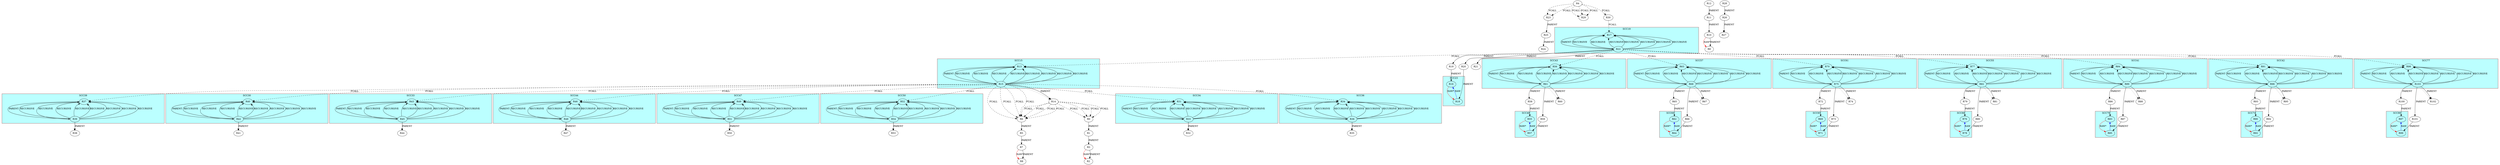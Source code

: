 digraph g {
	"0" [label="R0"];
	"1" [label="R1"];
	"2" [label="R2"];
	"3" [label="R3"];
	"4" [label="R4"];
	"5" [label="R5"];
	"6" [label="R6"];
	"7" [label="R7"];
	"8" [label="R8"];
	"9" [label="R9"];
	"10" [label="R10"];
	"11" [label="R11"];
	"12" [label="R12"];
	"13" [label="R13"];
	"14" [label="R14"];
	"15" [label="R15"];
	"16" [label="R16"];
	"17" [label="R17"];
	"18" [label="R18"];
	"19" [label="R19"];
	"20" [label="R20"];
	"21" [label="R21"];
	"22" [label="R22"];
	"23" [label="R23"];
	"24" [label="R24"];
	"25" [label="R25"];
	"26" [label="R26"];
	"27" [label="R27"];
	"28" [label="R28"];
	"29" [label="R29"];
	"30" [label="R30"];
	"31" [label="R31"];
	"32" [label="R32"];
	"33" [label="R33"];
	"34" [label="R34"];
	"35" [label="R35"];
	"36" [label="R36"];
	"37" [label="R37"];
	"38" [label="R38"];
	"39" [label="R39"];
	"40" [label="R40"];
	"41" [label="R41"];
	"42" [label="R42"];
	"43" [label="R43"];
	"44" [label="R44"];
	"45" [label="R45"];
	"46" [label="R46"];
	"47" [label="R47"];
	"48" [label="R48"];
	"49" [label="R49"];
	"50" [label="R50"];
	"51" [label="R51"];
	"52" [label="R52"];
	"53" [label="R53"];
	"54" [label="R54"];
	"55" [label="R55"];
	"56" [label="R56"];
	"57" [label="R57"];
	"58" [label="R58"];
	"59" [label="R59"];
	"60" [label="R60"];
	"61" [label="R61"];
	"62" [label="R62"];
	"63" [label="R63"];
	"64" [label="R64"];
	"65" [label="R65"];
	"66" [label="R66"];
	"67" [label="R67"];
	"68" [label="R68"];
	"69" [label="R69"];
	"70" [label="R70"];
	"71" [label="R71"];
	"72" [label="R72"];
	"73" [label="R73"];
	"74" [label="R74"];
	"75" [label="R75"];
	"76" [label="R76"];
	"77" [label="R77"];
	"78" [label="R78"];
	"79" [label="R79"];
	"80" [label="R80"];
	"81" [label="R81"];
	"82" [label="R82"];
	"83" [label="R83"];
	"84" [label="R84"];
	"85" [label="R85"];
	"86" [label="R86"];
	"87" [label="R87"];
	"88" [label="R88"];
	"89" [label="R89"];
	"90" [label="R90"];
	"91" [label="R91"];
	"92" [label="R92"];
	"93" [label="R93"];
	"94" [label="R94"];
	"95" [label="R95"];
	"96" [label="R96"];
	"97" [label="R97"];
	"98" [label="R98"];
	"99" [label="R99"];
	"100" [label="R100"];
	"101" [label="R101"];
	"102" [label="R102"];
	"103" [label="R103"];


	"3" -> "2" [label="RAW*" color="red" penwidth =1];

	"0" -> "1" [label="PARENT" color="black" penwidth =1];

	"3" -> "2" [label="PARENT" color="black" penwidth =1];

	"1" -> "3" [label="PARENT" color="black" penwidth =1];

	"7" -> "8" [label="RAW*" color="red" penwidth =1];

	"6" -> "5" [label="PARENT" color="black" penwidth =1];

	"5" -> "7" [label="PARENT" color="black" penwidth =1];

	"7" -> "8" [label="PARENT" color="black" penwidth =1];

	"10" -> "9" [label="RAW*" color="red" penwidth =1];

	"10" -> "9" [label="PARENT" color="black" penwidth =1];

	"11" -> "10" [label="PARENT" color="black" penwidth =1];

	"12" -> "11" [label="PARENT" color="black" penwidth =1];

	"15" -> "14" [style=dotted];

	"15" -> "13" [label="RECURSIVE" color="black" penwidth =1];

	"15" -> "13" [label="RECURSIVE" color="black" penwidth =1];

	"15" -> "13" [label="RECURSIVE" color="black" penwidth =1];

	"15" -> "13" [label="RECURSIVE" color="black" penwidth =1];

	"15" -> "13" [label="RECURSIVE" color="black" penwidth =1];

	"15" -> "13" [label="RECURSIVE" color="black" penwidth =1];

	"15" -> "13" [label="RECURSIVE" color="black" penwidth =1];

	"15" -> "13" [label="RECURSIVE" color="black" penwidth =1];

	"15" -> "14" [label="PARENT" color="black" penwidth =1];

	"13" -> "15" [label="PARENT" color="black" penwidth =1];

	"16" -> "18" [label="RAW*" color="red" penwidth =1];

	"18" -> "16" [label="RAW" color="blue" penwidth =1];

	"22" -> "21" [style=dotted];

	"22" -> "17" [label="RECURSIVE" color="black" penwidth =1];

	"22" -> "17" [label="RECURSIVE" color="black" penwidth =1];

	"22" -> "17" [label="RECURSIVE" color="black" penwidth =1];

	"22" -> "17" [label="RECURSIVE" color="black" penwidth =1];

	"22" -> "17" [label="RECURSIVE" color="black" penwidth =1];

	"22" -> "17" [label="RECURSIVE" color="black" penwidth =1];

	"22" -> "17" [label="RECURSIVE" color="black" penwidth =1];

	"19" -> "16" [label="PARENT" color="black" penwidth =1];

	"20" -> "18" [label="PARENT" color="black" penwidth =1];

	"22" -> "19" [label="PARENT" color="black" penwidth =1];

	"22" -> "20" [label="PARENT" color="black" penwidth =1];

	"22" -> "21" [label="PARENT" color="black" penwidth =1];

	"17" -> "22" [label="PARENT" color="black" penwidth =1];

	"25" -> "24" [label="PARENT" color="black" penwidth =1];

	"23" -> "25" [label="PARENT" color="black" penwidth =1];

	"26" -> "27" [style=dotted];

	"28" -> "26" [label="PARENT" color="black" penwidth =1];

	"26" -> "27" [label="PARENT" color="black" penwidth =1];

	"33" -> "32" [style=dotted];

	"33" -> "31" [label="RECURSIVE" color="black" penwidth =1];

	"33" -> "31" [label="RECURSIVE" color="black" penwidth =1];

	"33" -> "31" [label="RECURSIVE" color="black" penwidth =1];

	"33" -> "31" [label="RECURSIVE" color="black" penwidth =1];

	"33" -> "31" [label="RECURSIVE" color="black" penwidth =1];

	"33" -> "31" [label="RECURSIVE" color="black" penwidth =1];

	"33" -> "31" [label="RECURSIVE" color="black" penwidth =1];

	"33" -> "31" [label="RECURSIVE" color="black" penwidth =1];

	"33" -> "32" [label="PARENT" color="black" penwidth =1];

	"31" -> "33" [label="PARENT" color="black" penwidth =1];

	"36" -> "35" [style=dotted];

	"36" -> "34" [label="RECURSIVE" color="black" penwidth =1];

	"36" -> "34" [label="RECURSIVE" color="black" penwidth =1];

	"36" -> "34" [label="RECURSIVE" color="black" penwidth =1];

	"36" -> "34" [label="RECURSIVE" color="black" penwidth =1];

	"36" -> "34" [label="RECURSIVE" color="black" penwidth =1];

	"36" -> "34" [label="RECURSIVE" color="black" penwidth =1];

	"36" -> "34" [label="RECURSIVE" color="black" penwidth =1];

	"36" -> "34" [label="RECURSIVE" color="black" penwidth =1];

	"36" -> "35" [label="PARENT" color="black" penwidth =1];

	"34" -> "36" [label="PARENT" color="black" penwidth =1];

	"39" -> "38" [style=dotted];

	"39" -> "37" [label="RECURSIVE" color="black" penwidth =1];

	"39" -> "37" [label="RECURSIVE" color="black" penwidth =1];

	"39" -> "37" [label="RECURSIVE" color="black" penwidth =1];

	"39" -> "37" [label="RECURSIVE" color="black" penwidth =1];

	"39" -> "37" [label="RECURSIVE" color="black" penwidth =1];

	"39" -> "37" [label="RECURSIVE" color="black" penwidth =1];

	"39" -> "37" [label="RECURSIVE" color="black" penwidth =1];

	"39" -> "37" [label="RECURSIVE" color="black" penwidth =1];

	"39" -> "38" [label="PARENT" color="black" penwidth =1];

	"37" -> "39" [label="PARENT" color="black" penwidth =1];

	"42" -> "41" [style=dotted];

	"42" -> "40" [label="RECURSIVE" color="black" penwidth =1];

	"42" -> "40" [label="RECURSIVE" color="black" penwidth =1];

	"42" -> "40" [label="RECURSIVE" color="black" penwidth =1];

	"42" -> "40" [label="RECURSIVE" color="black" penwidth =1];

	"42" -> "40" [label="RECURSIVE" color="black" penwidth =1];

	"42" -> "40" [label="RECURSIVE" color="black" penwidth =1];

	"42" -> "40" [label="RECURSIVE" color="black" penwidth =1];

	"42" -> "40" [label="RECURSIVE" color="black" penwidth =1];

	"42" -> "41" [label="PARENT" color="black" penwidth =1];

	"40" -> "42" [label="PARENT" color="black" penwidth =1];

	"45" -> "44" [style=dotted];

	"45" -> "43" [label="RECURSIVE" color="black" penwidth =1];

	"45" -> "43" [label="RECURSIVE" color="black" penwidth =1];

	"45" -> "43" [label="RECURSIVE" color="black" penwidth =1];

	"45" -> "43" [label="RECURSIVE" color="black" penwidth =1];

	"45" -> "43" [label="RECURSIVE" color="black" penwidth =1];

	"45" -> "43" [label="RECURSIVE" color="black" penwidth =1];

	"45" -> "43" [label="RECURSIVE" color="black" penwidth =1];

	"45" -> "43" [label="RECURSIVE" color="black" penwidth =1];

	"45" -> "44" [label="PARENT" color="black" penwidth =1];

	"43" -> "45" [label="PARENT" color="black" penwidth =1];

	"48" -> "47" [style=dotted];

	"48" -> "46" [label="RECURSIVE" color="black" penwidth =1];

	"48" -> "46" [label="RECURSIVE" color="black" penwidth =1];

	"48" -> "46" [label="RECURSIVE" color="black" penwidth =1];

	"48" -> "46" [label="RECURSIVE" color="black" penwidth =1];

	"48" -> "46" [label="RECURSIVE" color="black" penwidth =1];

	"48" -> "46" [label="RECURSIVE" color="black" penwidth =1];

	"48" -> "46" [label="RECURSIVE" color="black" penwidth =1];

	"48" -> "46" [label="RECURSIVE" color="black" penwidth =1];

	"48" -> "47" [label="PARENT" color="black" penwidth =1];

	"46" -> "48" [label="PARENT" color="black" penwidth =1];

	"51" -> "50" [style=dotted];

	"51" -> "49" [label="RECURSIVE" color="black" penwidth =1];

	"51" -> "49" [label="RECURSIVE" color="black" penwidth =1];

	"51" -> "49" [label="RECURSIVE" color="black" penwidth =1];

	"51" -> "49" [label="RECURSIVE" color="black" penwidth =1];

	"51" -> "49" [label="RECURSIVE" color="black" penwidth =1];

	"51" -> "49" [label="RECURSIVE" color="black" penwidth =1];

	"51" -> "49" [label="RECURSIVE" color="black" penwidth =1];

	"51" -> "49" [label="RECURSIVE" color="black" penwidth =1];

	"51" -> "50" [label="PARENT" color="black" penwidth =1];

	"49" -> "51" [label="PARENT" color="black" penwidth =1];

	"54" -> "53" [style=dotted];

	"54" -> "52" [label="RECURSIVE" color="black" penwidth =1];

	"54" -> "52" [label="RECURSIVE" color="black" penwidth =1];

	"54" -> "52" [label="RECURSIVE" color="black" penwidth =1];

	"54" -> "52" [label="RECURSIVE" color="black" penwidth =1];

	"54" -> "52" [label="RECURSIVE" color="black" penwidth =1];

	"54" -> "52" [label="RECURSIVE" color="black" penwidth =1];

	"54" -> "52" [label="RECURSIVE" color="black" penwidth =1];

	"54" -> "52" [label="RECURSIVE" color="black" penwidth =1];

	"54" -> "53" [label="PARENT" color="black" penwidth =1];

	"52" -> "54" [label="PARENT" color="black" penwidth =1];

	"55" -> "57" [label="RAW*" color="red" penwidth =1];

	"57" -> "55" [label="RAW" color="blue" penwidth =1];

	"61" -> "60" [style=dotted];

	"61" -> "56" [label="RECURSIVE" color="black" penwidth =1];

	"61" -> "56" [label="RECURSIVE" color="black" penwidth =1];

	"61" -> "56" [label="RECURSIVE" color="black" penwidth =1];

	"61" -> "56" [label="RECURSIVE" color="black" penwidth =1];

	"61" -> "56" [label="RECURSIVE" color="black" penwidth =1];

	"61" -> "56" [label="RECURSIVE" color="black" penwidth =1];

	"61" -> "56" [label="RECURSIVE" color="black" penwidth =1];

	"58" -> "55" [label="PARENT" color="black" penwidth =1];

	"59" -> "57" [label="PARENT" color="black" penwidth =1];

	"61" -> "58" [label="PARENT" color="black" penwidth =1];

	"61" -> "59" [label="PARENT" color="black" penwidth =1];

	"61" -> "60" [label="PARENT" color="black" penwidth =1];

	"56" -> "61" [label="PARENT" color="black" penwidth =1];

	"62" -> "64" [label="RAW*" color="red" penwidth =1];

	"64" -> "62" [label="RAW" color="blue" penwidth =1];

	"68" -> "67" [style=dotted];

	"68" -> "63" [label="RECURSIVE" color="black" penwidth =1];

	"68" -> "63" [label="RECURSIVE" color="black" penwidth =1];

	"68" -> "63" [label="RECURSIVE" color="black" penwidth =1];

	"68" -> "63" [label="RECURSIVE" color="black" penwidth =1];

	"68" -> "63" [label="RECURSIVE" color="black" penwidth =1];

	"68" -> "63" [label="RECURSIVE" color="black" penwidth =1];

	"68" -> "63" [label="RECURSIVE" color="black" penwidth =1];

	"65" -> "62" [label="PARENT" color="black" penwidth =1];

	"66" -> "64" [label="PARENT" color="black" penwidth =1];

	"68" -> "65" [label="PARENT" color="black" penwidth =1];

	"68" -> "66" [label="PARENT" color="black" penwidth =1];

	"68" -> "67" [label="PARENT" color="black" penwidth =1];

	"63" -> "68" [label="PARENT" color="black" penwidth =1];

	"69" -> "71" [label="RAW*" color="red" penwidth =1];

	"71" -> "69" [label="RAW" color="blue" penwidth =1];

	"75" -> "74" [style=dotted];

	"75" -> "70" [label="RECURSIVE" color="black" penwidth =1];

	"75" -> "70" [label="RECURSIVE" color="black" penwidth =1];

	"75" -> "70" [label="RECURSIVE" color="black" penwidth =1];

	"75" -> "70" [label="RECURSIVE" color="black" penwidth =1];

	"75" -> "70" [label="RECURSIVE" color="black" penwidth =1];

	"75" -> "70" [label="RECURSIVE" color="black" penwidth =1];

	"75" -> "70" [label="RECURSIVE" color="black" penwidth =1];

	"72" -> "69" [label="PARENT" color="black" penwidth =1];

	"73" -> "71" [label="PARENT" color="black" penwidth =1];

	"75" -> "72" [label="PARENT" color="black" penwidth =1];

	"75" -> "73" [label="PARENT" color="black" penwidth =1];

	"75" -> "74" [label="PARENT" color="black" penwidth =1];

	"70" -> "75" [label="PARENT" color="black" penwidth =1];

	"76" -> "78" [label="RAW*" color="red" penwidth =1];

	"78" -> "76" [label="RAW" color="blue" penwidth =1];

	"82" -> "81" [style=dotted];

	"82" -> "77" [label="RECURSIVE" color="black" penwidth =1];

	"82" -> "77" [label="RECURSIVE" color="black" penwidth =1];

	"82" -> "77" [label="RECURSIVE" color="black" penwidth =1];

	"82" -> "77" [label="RECURSIVE" color="black" penwidth =1];

	"82" -> "77" [label="RECURSIVE" color="black" penwidth =1];

	"82" -> "77" [label="RECURSIVE" color="black" penwidth =1];

	"82" -> "77" [label="RECURSIVE" color="black" penwidth =1];

	"79" -> "76" [label="PARENT" color="black" penwidth =1];

	"80" -> "78" [label="PARENT" color="black" penwidth =1];

	"82" -> "79" [label="PARENT" color="black" penwidth =1];

	"82" -> "80" [label="PARENT" color="black" penwidth =1];

	"82" -> "81" [label="PARENT" color="black" penwidth =1];

	"77" -> "82" [label="PARENT" color="black" penwidth =1];

	"83" -> "85" [label="RAW*" color="red" penwidth =1];

	"85" -> "83" [label="RAW" color="blue" penwidth =1];

	"89" -> "88" [style=dotted];

	"89" -> "84" [label="RECURSIVE" color="black" penwidth =1];

	"89" -> "84" [label="RECURSIVE" color="black" penwidth =1];

	"89" -> "84" [label="RECURSIVE" color="black" penwidth =1];

	"89" -> "84" [label="RECURSIVE" color="black" penwidth =1];

	"89" -> "84" [label="RECURSIVE" color="black" penwidth =1];

	"89" -> "84" [label="RECURSIVE" color="black" penwidth =1];

	"89" -> "84" [label="RECURSIVE" color="black" penwidth =1];

	"86" -> "83" [label="PARENT" color="black" penwidth =1];

	"87" -> "85" [label="PARENT" color="black" penwidth =1];

	"89" -> "86" [label="PARENT" color="black" penwidth =1];

	"89" -> "87" [label="PARENT" color="black" penwidth =1];

	"89" -> "88" [label="PARENT" color="black" penwidth =1];

	"84" -> "89" [label="PARENT" color="black" penwidth =1];

	"90" -> "92" [label="RAW*" color="red" penwidth =1];

	"92" -> "90" [label="RAW" color="blue" penwidth =1];

	"96" -> "95" [style=dotted];

	"96" -> "91" [label="RECURSIVE" color="black" penwidth =1];

	"96" -> "91" [label="RECURSIVE" color="black" penwidth =1];

	"96" -> "91" [label="RECURSIVE" color="black" penwidth =1];

	"96" -> "91" [label="RECURSIVE" color="black" penwidth =1];

	"96" -> "91" [label="RECURSIVE" color="black" penwidth =1];

	"96" -> "91" [label="RECURSIVE" color="black" penwidth =1];

	"96" -> "91" [label="RECURSIVE" color="black" penwidth =1];

	"93" -> "90" [label="PARENT" color="black" penwidth =1];

	"94" -> "92" [label="PARENT" color="black" penwidth =1];

	"96" -> "93" [label="PARENT" color="black" penwidth =1];

	"96" -> "94" [label="PARENT" color="black" penwidth =1];

	"96" -> "95" [label="PARENT" color="black" penwidth =1];

	"91" -> "96" [label="PARENT" color="black" penwidth =1];

	"97" -> "99" [label="RAW*" color="red" penwidth =1];

	"99" -> "97" [label="RAW" color="blue" penwidth =1];

	"103" -> "102" [style=dotted];

	"103" -> "98" [label="RECURSIVE" color="black" penwidth =1];

	"103" -> "98" [label="RECURSIVE" color="black" penwidth =1];

	"103" -> "98" [label="RECURSIVE" color="black" penwidth =1];

	"103" -> "98" [label="RECURSIVE" color="black" penwidth =1];

	"103" -> "98" [label="RECURSIVE" color="black" penwidth =1];

	"103" -> "98" [label="RECURSIVE" color="black" penwidth =1];

	"103" -> "98" [label="RECURSIVE" color="black" penwidth =1];

	"100" -> "97" [label="PARENT" color="black" penwidth =1];

	"101" -> "99" [label="PARENT" color="black" penwidth =1];

	"103" -> "100" [label="PARENT" color="black" penwidth =1];

	"103" -> "101" [label="PARENT" color="black" penwidth =1];

	"103" -> "102" [label="PARENT" color="black" penwidth =1];

	"98" -> "103" [label="PARENT" color="black" penwidth =1];

	"14" -> "6" [label="FCALL" style=dashed color="black"];

	"14" -> "6" [label="FCALL" style=dashed color="black"];

	"14" -> "6" [label="FCALL" style=dashed color="black"];

	"14" -> "6" [label="FCALL" style=dashed color="black"];

	"14" -> "0" [label="FCALL" style=dashed color="black"];

	"14" -> "0" [label="FCALL" style=dashed color="black"];

	"14" -> "0" [label="FCALL" style=dashed color="black"];

	"14" -> "0" [label="FCALL" style=dashed color="black"];

	"15" -> "6" [label="FCALL" style=dashed color="black"];

	"15" -> "6" [label="FCALL" style=dashed color="black"];

	"15" -> "6" [label="FCALL" style=dashed color="black"];

	"15" -> "6" [label="FCALL" style=dashed color="black"];

	"22" -> "13" [label="FCALL" style=dashed color="black"];

	"30" -> "17" [label="FCALL" style=dashed color="black"];

	"4" -> "29" [label="FCALL" style=dashed color="black"];

	"4" -> "29" [label="FCALL" style=dashed color="black"];

	"4" -> "29" [label="FCALL" style=dashed color="black"];

	"4" -> "23" [label="FCALL" style=dashed color="black"];

	"4" -> "23" [label="FCALL" style=dashed color="black"];

	"4" -> "30" [label="FCALL" style=dashed color="black"];

	"15" -> "31" [label="FCALL" style=dashed color="black"];

	"15" -> "34" [label="FCALL" style=dashed color="black"];

	"15" -> "37" [label="FCALL" style=dashed color="black"];

	"15" -> "40" [label="FCALL" style=dashed color="black"];

	"15" -> "43" [label="FCALL" style=dashed color="black"];

	"15" -> "46" [label="FCALL" style=dashed color="black"];

	"15" -> "49" [label="FCALL" style=dashed color="black"];

	"15" -> "52" [label="FCALL" style=dashed color="black"];

	"22" -> "56" [label="FCALL" style=dashed color="black"];

	"22" -> "63" [label="FCALL" style=dashed color="black"];

	"22" -> "70" [label="FCALL" style=dashed color="black"];

	"22" -> "77" [label="FCALL" style=dashed color="black"];

	"22" -> "84" [label="FCALL" style=dashed color="black"];

	"22" -> "91" [label="FCALL" style=dashed color="black"];

	"22" -> "98" [label="FCALL" style=dashed color="black"];

subgraph cluster_1 {
 color=red4; label=SCC2; fillcolor=paleturquoise1; style=filled;

} subgraph cluster_2 {
 color=red4; label=SCC3; fillcolor=paleturquoise1; style=filled;

} subgraph cluster_3 {
 color=red4; label=SCC4; fillcolor=paleturquoise1; style=filled;

} subgraph cluster_4 {
 color=red4; label=SCC5; fillcolor=paleturquoise1; style=filled;

} subgraph cluster_5 {
 color=red4; label=SCC6; fillcolor=paleturquoise1; style=filled;

} subgraph cluster_6 {
 color=red4; label=SCC7; fillcolor=paleturquoise1; style=filled;

} subgraph cluster_7 {
 color=red4; label=SCC8; fillcolor=paleturquoise1; style=filled;

} subgraph cluster_8 {
 color=red4; label=SCC9; fillcolor=paleturquoise1; style=filled;

} subgraph cluster_9 {
 color=red4; label=SCC10; fillcolor=paleturquoise1; style=filled;

} subgraph cluster_10 {
 color=red4; label=SCC11; fillcolor=paleturquoise1; style=filled;

} subgraph cluster_11 {
 color=red4; label=SCC12; fillcolor=paleturquoise1; style=filled;

} subgraph cluster_12 {
 color=red4; label=SCC13; fillcolor=paleturquoise1; style=filled;

} subgraph cluster_13 {
 color=red4; label=SCC14; fillcolor=paleturquoise1; style=filled;

} subgraph cluster_14 {
 color=red4; label=SCC15; fillcolor=paleturquoise1; style=filled;
15,13;
} subgraph cluster_15 {
 color=red4; label=SCC16; fillcolor=paleturquoise1; style=filled;

} subgraph cluster_16 {
 color=red4; label=SCC17; fillcolor=paleturquoise1; style=filled;

} subgraph cluster_17 {
 color=red4; label=SCC18; fillcolor=paleturquoise1; style=filled;

} subgraph cluster_18 {
 color=red4; label=SCC19; fillcolor=paleturquoise1; style=filled;
22,17;
} subgraph cluster_19 {
 color=red4; label=SCC20; fillcolor=paleturquoise1; style=filled;

} subgraph cluster_20 {
 color=red4; label=SCC21; fillcolor=paleturquoise1; style=filled;

} subgraph cluster_21 {
 color=red4; label=SCC22; fillcolor=paleturquoise1; style=filled;

} subgraph cluster_22 {
 color=red4; label=SCC23; fillcolor=paleturquoise1; style=filled;
18,16;
} subgraph cluster_23 {
 color=red4; label=SCC24; fillcolor=paleturquoise1; style=filled;

} subgraph cluster_24 {
 color=red4; label=SCC25; fillcolor=paleturquoise1; style=filled;

} subgraph cluster_25 {
 color=red4; label=SCC26; fillcolor=paleturquoise1; style=filled;

} subgraph cluster_26 {
 color=red4; label=SCC27; fillcolor=paleturquoise1; style=filled;

} subgraph cluster_27 {
 color=red4; label=SCC28; fillcolor=paleturquoise1; style=filled;

} subgraph cluster_28 {
 color=red4; label=SCC29; fillcolor=paleturquoise1; style=filled;

} subgraph cluster_29 {
 color=red4; label=SCC30; fillcolor=paleturquoise1; style=filled;
42,40;
} subgraph cluster_30 {
 color=red4; label=SCC31; fillcolor=paleturquoise1; style=filled;

} subgraph cluster_31 {
 color=red4; label=SCC32; fillcolor=paleturquoise1; style=filled;

} subgraph cluster_32 {
 color=red4; label=SCC33; fillcolor=paleturquoise1; style=filled;
43,45;
} subgraph cluster_33 {
 color=red4; label=SCC34; fillcolor=paleturquoise1; style=filled;
33,31;
} subgraph cluster_34 {
 color=red4; label=SCC35; fillcolor=paleturquoise1; style=filled;

} subgraph cluster_35 {
 color=red4; label=SCC36; fillcolor=paleturquoise1; style=filled;
36,34;
} subgraph cluster_36 {
 color=red4; label=SCC37; fillcolor=paleturquoise1; style=filled;

} subgraph cluster_37 {
 color=red4; label=SCC38; fillcolor=paleturquoise1; style=filled;

} subgraph cluster_38 {
 color=red4; label=SCC39; fillcolor=paleturquoise1; style=filled;
39,37;
} subgraph cluster_39 {
 color=red4; label=SCC40; fillcolor=paleturquoise1; style=filled;

} subgraph cluster_40 {
 color=red4; label=SCC41; fillcolor=paleturquoise1; style=filled;
89,84;
} subgraph cluster_41 {
 color=red4; label=SCC42; fillcolor=paleturquoise1; style=filled;
96,91;
} subgraph cluster_42 {
 color=red4; label=SCC43; fillcolor=paleturquoise1; style=filled;
61,56;
} subgraph cluster_43 {
 color=red4; label=SCC44; fillcolor=paleturquoise1; style=filled;
48,46;
} subgraph cluster_44 {
 color=red4; label=SCC45; fillcolor=paleturquoise1; style=filled;

} subgraph cluster_45 {
 color=red4; label=SCC46; fillcolor=paleturquoise1; style=filled;

} subgraph cluster_46 {
 color=red4; label=SCC47; fillcolor=paleturquoise1; style=filled;
51,49;
} subgraph cluster_47 {
 color=red4; label=SCC48; fillcolor=paleturquoise1; style=filled;

} subgraph cluster_48 {
 color=red4; label=SCC49; fillcolor=paleturquoise1; style=filled;
57,55;
} subgraph cluster_49 {
 color=red4; label=SCC50; fillcolor=paleturquoise1; style=filled;
54,52;
} subgraph cluster_50 {
 color=red4; label=SCC51; fillcolor=paleturquoise1; style=filled;

} subgraph cluster_51 {
 color=red4; label=SCC52; fillcolor=paleturquoise1; style=filled;

} subgraph cluster_52 {
 color=red4; label=SCC53; fillcolor=paleturquoise1; style=filled;

} subgraph cluster_53 {
 color=red4; label=SCC54; fillcolor=paleturquoise1; style=filled;

} subgraph cluster_54 {
 color=red4; label=SCC55; fillcolor=paleturquoise1; style=filled;
82,77;
} subgraph cluster_55 {
 color=red4; label=SCC56; fillcolor=paleturquoise1; style=filled;

} subgraph cluster_56 {
 color=red4; label=SCC57; fillcolor=paleturquoise1; style=filled;
68,63;
} subgraph cluster_57 {
 color=red4; label=SCC58; fillcolor=paleturquoise1; style=filled;

} subgraph cluster_58 {
 color=red4; label=SCC59; fillcolor=paleturquoise1; style=filled;

} subgraph cluster_59 {
 color=red4; label=SCC60; fillcolor=paleturquoise1; style=filled;
64,62;
} subgraph cluster_60 {
 color=red4; label=SCC61; fillcolor=paleturquoise1; style=filled;
75,70;
} subgraph cluster_61 {
 color=red4; label=SCC62; fillcolor=paleturquoise1; style=filled;

} subgraph cluster_62 {
 color=red4; label=SCC63; fillcolor=paleturquoise1; style=filled;

} subgraph cluster_63 {
 color=red4; label=SCC64; fillcolor=paleturquoise1; style=filled;

} subgraph cluster_64 {
 color=red4; label=SCC65; fillcolor=paleturquoise1; style=filled;
71,69;
} subgraph cluster_65 {
 color=red4; label=SCC66; fillcolor=paleturquoise1; style=filled;
78,76;
} subgraph cluster_66 {
 color=red4; label=SCC67; fillcolor=paleturquoise1; style=filled;

} subgraph cluster_67 {
 color=red4; label=SCC68; fillcolor=paleturquoise1; style=filled;

} subgraph cluster_68 {
 color=red4; label=SCC69; fillcolor=paleturquoise1; style=filled;

} subgraph cluster_69 {
 color=red4; label=SCC70; fillcolor=paleturquoise1; style=filled;

} subgraph cluster_70 {
 color=red4; label=SCC71; fillcolor=paleturquoise1; style=filled;

} subgraph cluster_71 {
 color=red4; label=SCC72; fillcolor=paleturquoise1; style=filled;

} subgraph cluster_72 {
 color=red4; label=SCC73; fillcolor=paleturquoise1; style=filled;

} subgraph cluster_73 {
 color=red4; label=SCC74; fillcolor=paleturquoise1; style=filled;
92,90;
} subgraph cluster_74 {
 color=red4; label=SCC75; fillcolor=paleturquoise1; style=filled;

} subgraph cluster_75 {
 color=red4; label=SCC76; fillcolor=paleturquoise1; style=filled;
83,85;
} subgraph cluster_76 {
 color=red4; label=SCC77; fillcolor=paleturquoise1; style=filled;
98,103;
} subgraph cluster_77 {
 color=red4; label=SCC78; fillcolor=paleturquoise1; style=filled;

} subgraph cluster_78 {
 color=red4; label=SCC79; fillcolor=paleturquoise1; style=filled;

} subgraph cluster_79 {
 color=red4; label=SCC80; fillcolor=paleturquoise1; style=filled;
97,99;
} }